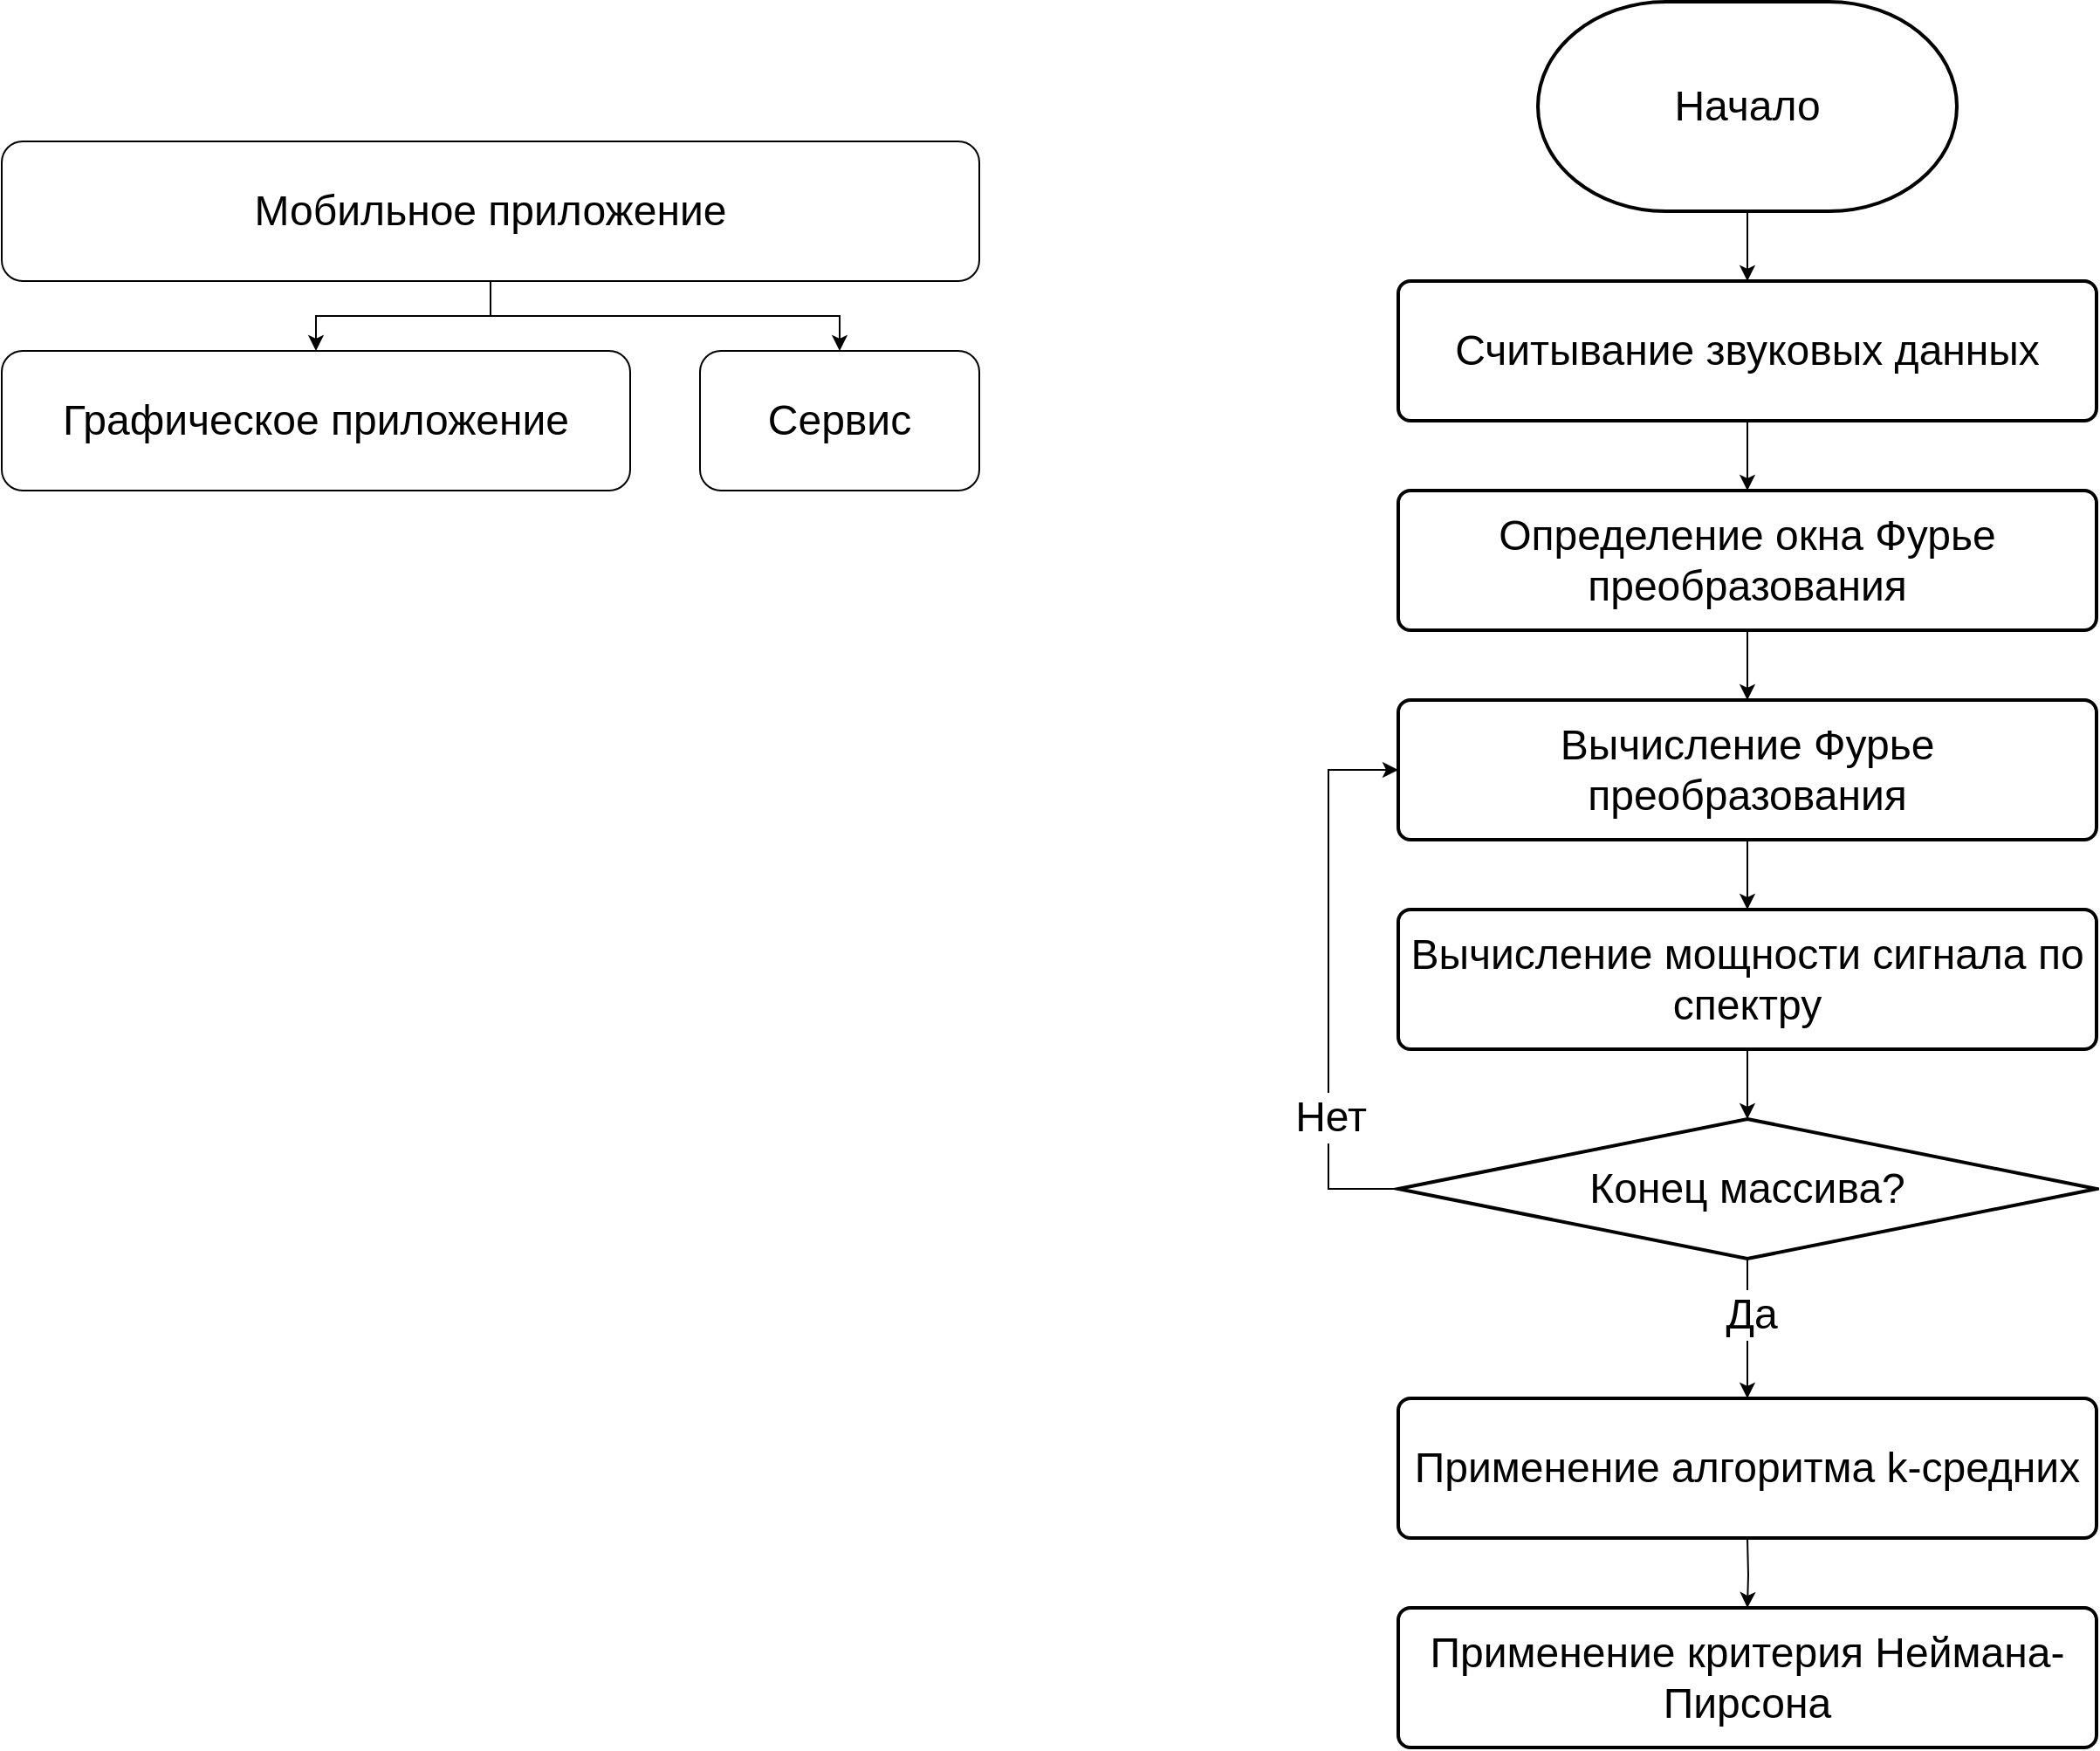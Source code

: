 <mxfile version="23.1.5" type="github">
  <diagram name="Страница — 1" id="q_AGxXsScHiTiwYIOIDt">
    <mxGraphModel dx="954" dy="651" grid="1" gridSize="10" guides="1" tooltips="1" connect="1" arrows="1" fold="1" page="1" pageScale="1" pageWidth="827" pageHeight="1169" math="0" shadow="0">
      <root>
        <mxCell id="0" />
        <mxCell id="1" parent="0" />
        <mxCell id="jDCPakJQnDDJDgwPnTOG-1" value="Графическое приложение" style="rounded=1;whiteSpace=wrap;html=1;fontSize=24;" vertex="1" parent="1">
          <mxGeometry x="120" y="320" width="360" height="80" as="geometry" />
        </mxCell>
        <mxCell id="jDCPakJQnDDJDgwPnTOG-2" value="Сервис" style="rounded=1;whiteSpace=wrap;html=1;fontSize=24;" vertex="1" parent="1">
          <mxGeometry x="520" y="320" width="160" height="80" as="geometry" />
        </mxCell>
        <mxCell id="jDCPakJQnDDJDgwPnTOG-5" style="edgeStyle=orthogonalEdgeStyle;rounded=0;orthogonalLoop=1;jettySize=auto;html=1;entryX=0.5;entryY=0;entryDx=0;entryDy=0;" edge="1" parent="1" source="jDCPakJQnDDJDgwPnTOG-3" target="jDCPakJQnDDJDgwPnTOG-1">
          <mxGeometry relative="1" as="geometry" />
        </mxCell>
        <mxCell id="jDCPakJQnDDJDgwPnTOG-6" style="edgeStyle=orthogonalEdgeStyle;rounded=0;orthogonalLoop=1;jettySize=auto;html=1;entryX=0.5;entryY=0;entryDx=0;entryDy=0;" edge="1" parent="1" source="jDCPakJQnDDJDgwPnTOG-3" target="jDCPakJQnDDJDgwPnTOG-2">
          <mxGeometry relative="1" as="geometry" />
        </mxCell>
        <mxCell id="jDCPakJQnDDJDgwPnTOG-3" value="Мобильное приложение" style="rounded=1;whiteSpace=wrap;html=1;fontSize=24;" vertex="1" parent="1">
          <mxGeometry x="120" y="200" width="560" height="80" as="geometry" />
        </mxCell>
        <mxCell id="jDCPakJQnDDJDgwPnTOG-11" style="edgeStyle=orthogonalEdgeStyle;rounded=0;orthogonalLoop=1;jettySize=auto;html=1;entryX=0.5;entryY=0;entryDx=0;entryDy=0;" edge="1" parent="1" source="jDCPakJQnDDJDgwPnTOG-7" target="jDCPakJQnDDJDgwPnTOG-8">
          <mxGeometry relative="1" as="geometry" />
        </mxCell>
        <mxCell id="jDCPakJQnDDJDgwPnTOG-7" value="Начало" style="strokeWidth=2;html=1;shape=mxgraph.flowchart.terminator;whiteSpace=wrap;fontSize=24;" vertex="1" parent="1">
          <mxGeometry x="1000" y="120" width="240" height="120" as="geometry" />
        </mxCell>
        <mxCell id="jDCPakJQnDDJDgwPnTOG-12" style="edgeStyle=orthogonalEdgeStyle;rounded=0;orthogonalLoop=1;jettySize=auto;html=1;entryX=0.5;entryY=0;entryDx=0;entryDy=0;" edge="1" parent="1" source="jDCPakJQnDDJDgwPnTOG-8" target="jDCPakJQnDDJDgwPnTOG-9">
          <mxGeometry relative="1" as="geometry" />
        </mxCell>
        <mxCell id="jDCPakJQnDDJDgwPnTOG-8" value="Считывание звуковых данных" style="rounded=1;whiteSpace=wrap;html=1;absoluteArcSize=1;arcSize=14;strokeWidth=2;fontSize=24;" vertex="1" parent="1">
          <mxGeometry x="920" y="280" width="400" height="80" as="geometry" />
        </mxCell>
        <mxCell id="jDCPakJQnDDJDgwPnTOG-13" style="edgeStyle=orthogonalEdgeStyle;rounded=0;orthogonalLoop=1;jettySize=auto;html=1;entryX=0.5;entryY=0;entryDx=0;entryDy=0;" edge="1" parent="1" source="jDCPakJQnDDJDgwPnTOG-9" target="jDCPakJQnDDJDgwPnTOG-10">
          <mxGeometry relative="1" as="geometry" />
        </mxCell>
        <mxCell id="jDCPakJQnDDJDgwPnTOG-9" value="Определение окна Фурье преобразования" style="rounded=1;whiteSpace=wrap;html=1;absoluteArcSize=1;arcSize=14;strokeWidth=2;fontSize=24;" vertex="1" parent="1">
          <mxGeometry x="920" y="400" width="400" height="80" as="geometry" />
        </mxCell>
        <mxCell id="jDCPakJQnDDJDgwPnTOG-15" style="edgeStyle=orthogonalEdgeStyle;rounded=0;orthogonalLoop=1;jettySize=auto;html=1;entryX=0.5;entryY=0;entryDx=0;entryDy=0;" edge="1" parent="1" source="jDCPakJQnDDJDgwPnTOG-10" target="jDCPakJQnDDJDgwPnTOG-14">
          <mxGeometry relative="1" as="geometry" />
        </mxCell>
        <mxCell id="jDCPakJQnDDJDgwPnTOG-10" value="Вычисление Фурье преобразования" style="rounded=1;whiteSpace=wrap;html=1;absoluteArcSize=1;arcSize=14;strokeWidth=2;fontSize=24;" vertex="1" parent="1">
          <mxGeometry x="920" y="520" width="400" height="80" as="geometry" />
        </mxCell>
        <mxCell id="jDCPakJQnDDJDgwPnTOG-14" value="Вычисление мощности сигнала по спектру" style="rounded=1;whiteSpace=wrap;html=1;absoluteArcSize=1;arcSize=14;strokeWidth=2;fontSize=24;" vertex="1" parent="1">
          <mxGeometry x="920" y="640" width="400" height="80" as="geometry" />
        </mxCell>
        <mxCell id="jDCPakJQnDDJDgwPnTOG-19" style="edgeStyle=orthogonalEdgeStyle;rounded=0;orthogonalLoop=1;jettySize=auto;html=1;entryX=0;entryY=0.5;entryDx=0;entryDy=0;" edge="1" parent="1" source="jDCPakJQnDDJDgwPnTOG-16" target="jDCPakJQnDDJDgwPnTOG-10">
          <mxGeometry relative="1" as="geometry">
            <Array as="points">
              <mxPoint x="880" y="800" />
              <mxPoint x="880" y="560" />
            </Array>
          </mxGeometry>
        </mxCell>
        <mxCell id="jDCPakJQnDDJDgwPnTOG-20" value="&lt;font style=&quot;font-size: 24px;&quot;&gt;Нет&lt;/font&gt;" style="edgeLabel;html=1;align=center;verticalAlign=middle;resizable=0;points=[];" vertex="1" connectable="0" parent="jDCPakJQnDDJDgwPnTOG-19">
          <mxGeometry x="-0.494" y="-1" relative="1" as="geometry">
            <mxPoint as="offset" />
          </mxGeometry>
        </mxCell>
        <mxCell id="jDCPakJQnDDJDgwPnTOG-23" style="edgeStyle=orthogonalEdgeStyle;rounded=0;orthogonalLoop=1;jettySize=auto;html=1;entryX=0.5;entryY=0;entryDx=0;entryDy=0;" edge="1" parent="1" source="jDCPakJQnDDJDgwPnTOG-16" target="jDCPakJQnDDJDgwPnTOG-21">
          <mxGeometry relative="1" as="geometry" />
        </mxCell>
        <mxCell id="jDCPakJQnDDJDgwPnTOG-25" value="&lt;font style=&quot;font-size: 24px;&quot;&gt;Да&lt;/font&gt;" style="edgeLabel;html=1;align=center;verticalAlign=middle;resizable=0;points=[];" vertex="1" connectable="0" parent="jDCPakJQnDDJDgwPnTOG-23">
          <mxGeometry x="-0.2" y="2" relative="1" as="geometry">
            <mxPoint as="offset" />
          </mxGeometry>
        </mxCell>
        <mxCell id="jDCPakJQnDDJDgwPnTOG-16" value="Конец массива?" style="strokeWidth=2;html=1;shape=mxgraph.flowchart.decision;whiteSpace=wrap;fontSize=24;" vertex="1" parent="1">
          <mxGeometry x="920" y="760" width="400" height="80" as="geometry" />
        </mxCell>
        <mxCell id="jDCPakJQnDDJDgwPnTOG-17" style="edgeStyle=orthogonalEdgeStyle;rounded=0;orthogonalLoop=1;jettySize=auto;html=1;entryX=0.5;entryY=0;entryDx=0;entryDy=0;entryPerimeter=0;" edge="1" parent="1" source="jDCPakJQnDDJDgwPnTOG-14" target="jDCPakJQnDDJDgwPnTOG-16">
          <mxGeometry relative="1" as="geometry" />
        </mxCell>
        <mxCell id="jDCPakJQnDDJDgwPnTOG-24" style="edgeStyle=orthogonalEdgeStyle;rounded=0;orthogonalLoop=1;jettySize=auto;html=1;entryX=0.5;entryY=0;entryDx=0;entryDy=0;" edge="1" parent="1" target="jDCPakJQnDDJDgwPnTOG-22">
          <mxGeometry relative="1" as="geometry">
            <mxPoint x="1120" y="1000" as="sourcePoint" />
          </mxGeometry>
        </mxCell>
        <mxCell id="jDCPakJQnDDJDgwPnTOG-21" value="Применение алгоритма k-средних" style="rounded=1;whiteSpace=wrap;html=1;absoluteArcSize=1;arcSize=14;strokeWidth=2;fontSize=24;" vertex="1" parent="1">
          <mxGeometry x="920" y="920" width="400" height="80" as="geometry" />
        </mxCell>
        <mxCell id="jDCPakJQnDDJDgwPnTOG-22" value="Применение критерия Неймана-Пирсона" style="rounded=1;whiteSpace=wrap;html=1;absoluteArcSize=1;arcSize=14;strokeWidth=2;fontSize=24;" vertex="1" parent="1">
          <mxGeometry x="920" y="1040" width="400" height="80" as="geometry" />
        </mxCell>
      </root>
    </mxGraphModel>
  </diagram>
</mxfile>
